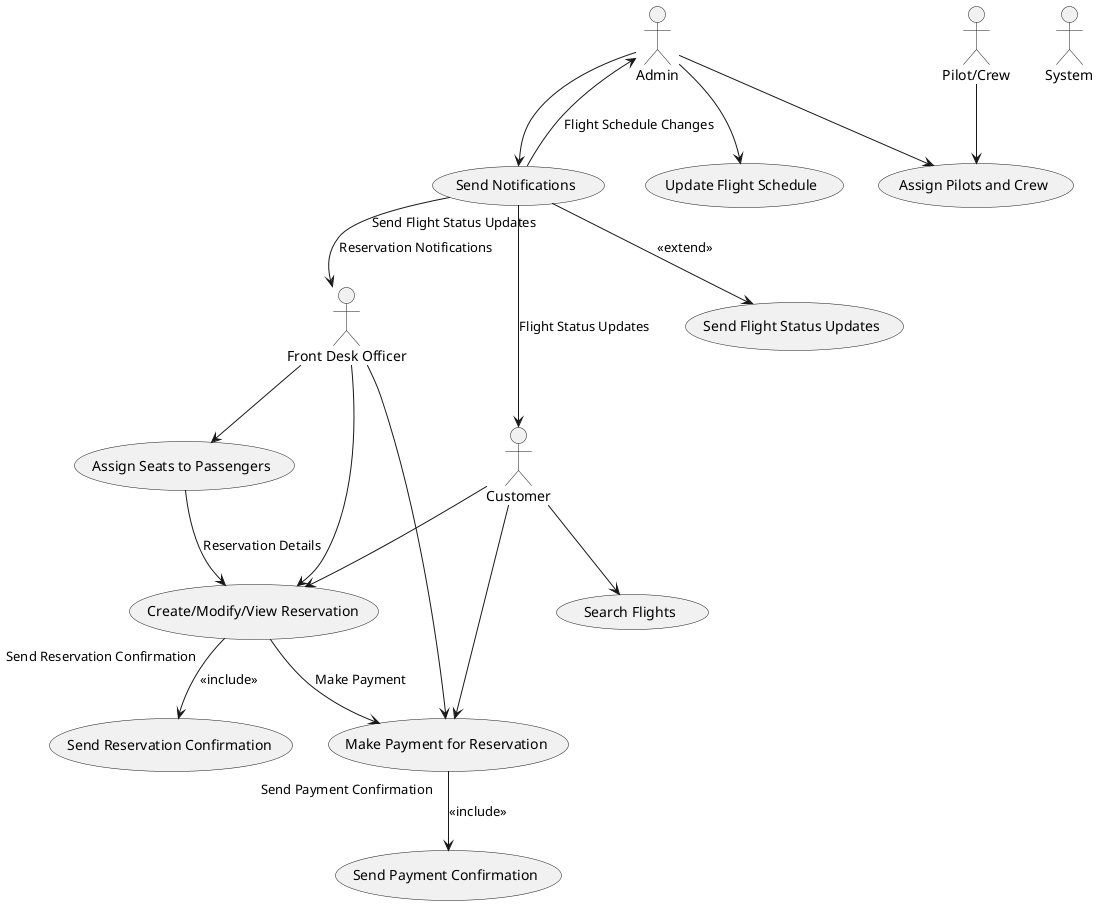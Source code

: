 @startuml use_case

actor Admin
actor "Front Desk Officer" as FrontDesk
actor Customer
actor "Pilot/Crew" as PilotCrew
actor System

usecase "Search Flights" as UC1
usecase "Create/Modify/View Reservation" as UC2
usecase "Assign Seats to Passengers" as UC3
usecase "Make Payment for Reservation" as UC4
usecase "Update Flight Schedule" as UC5
usecase "Assign Pilots and Crew" as UC6
usecase "Send Notifications" as UC7
usecase "Send Payment Confirmation" as UC8
usecase "Send Reservation Confirmation" as UC9
usecase "Send Flight Status Updates" as UC10

Customer --> UC1
Customer --> UC2
Customer --> UC4

FrontDesk --> UC2
FrontDesk --> UC3
FrontDesk --> UC4

Admin --> UC5
Admin --> UC6
Admin --> UC7

PilotCrew --> UC6

UC2 --> UC4: "Make Payment"
UC3 --> UC2: "Reservation Details"
UC7 --> Customer: "Flight Status Updates"
UC7 --> FrontDesk: "Reservation Notifications"
UC7 --> Admin: "Flight Schedule Changes"

UC4 --> UC8: "Send Payment Confirmation" <<include>>
UC2 --> UC9: "Send Reservation Confirmation" <<include>>
UC7 --> UC10: "Send Flight Status Updates" <<extend>>

@enduml
